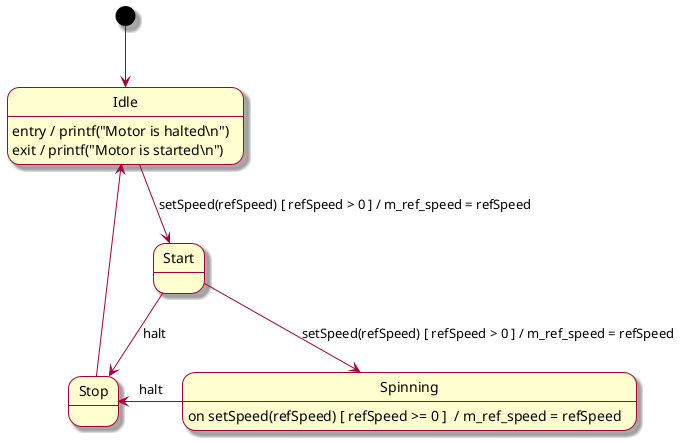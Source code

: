 @startuml
skin rose

'[header] #define REFSPEED int
'[code] REFSPEED m_ref_speed = 0;
'[test] #define REFSPEED int
'[test] REFSPEED refSpeed = 0;

[*] --> Idle

Idle : entry / printf("Motor is halted\\n")
Idle : exit / printf("Motor is started\\n")
Idle --> Start : setSpeed(refSpeed) [ refSpeed > 0 ] / m_ref_speed = refSpeed

Start --> Stop : halt
Start -> Spinning : setSpeed(refSpeed) [ refSpeed > 0 ] / m_ref_speed = refSpeed
Stop <- Spinning : halt
' FIXME not managed: double transition
' Stop <- Spinning : setSpeed(refSpeed) [ refSpeed == 0 ] / m_ref_speed = 0
' Stop <- Spinning : halt
Idle <- Stop

Spinning : on setSpeed(refSpeed) [ refSpeed >= 0 ]  / m_ref_speed = refSpeed

@enduml
